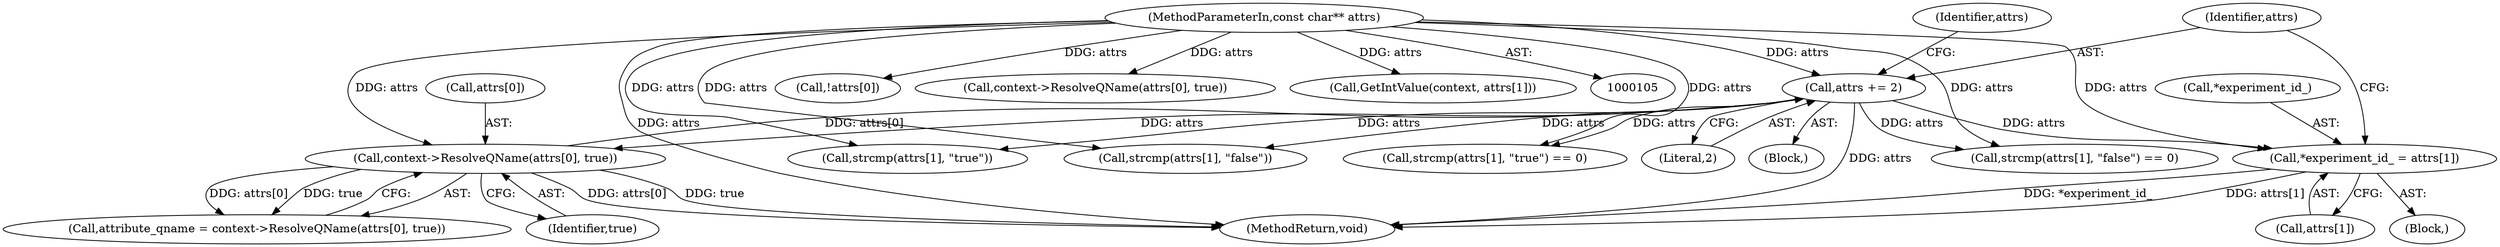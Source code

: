 digraph "0_Chrome_5f372f899b8709dac700710b5f0f90959dcf9ecb_2@pointer" {
"1000188" [label="(Call,*experiment_id_ = attrs[1])"];
"1000194" [label="(Call,attrs += 2)"];
"1000141" [label="(Call,context->ResolveQName(attrs[0], true))"];
"1000108" [label="(MethodParameterIn,const char** attrs)"];
"1000157" [label="(Call,strcmp(attrs[1], \"true\") == 0)"];
"1000188" [label="(Call,*experiment_id_ = attrs[1])"];
"1000170" [label="(Call,strcmp(attrs[1], \"false\") == 0)"];
"1000136" [label="(Identifier,attrs)"];
"1000158" [label="(Call,strcmp(attrs[1], \"true\"))"];
"1000187" [label="(Block,)"];
"1000262" [label="(MethodReturn,void)"];
"1000205" [label="(Call,!attrs[0])"];
"1000194" [label="(Call,attrs += 2)"];
"1000142" [label="(Call,attrs[0])"];
"1000196" [label="(Literal,2)"];
"1000137" [label="(Block,)"];
"1000189" [label="(Call,*experiment_id_)"];
"1000108" [label="(MethodParameterIn,const char** attrs)"];
"1000195" [label="(Identifier,attrs)"];
"1000141" [label="(Call,context->ResolveQName(attrs[0], true))"];
"1000171" [label="(Call,strcmp(attrs[1], \"false\"))"];
"1000139" [label="(Call,attribute_qname = context->ResolveQName(attrs[0], true))"];
"1000145" [label="(Identifier,true)"];
"1000191" [label="(Call,attrs[1])"];
"1000220" [label="(Call,context->ResolveQName(attrs[0], true))"];
"1000238" [label="(Call,GetIntValue(context, attrs[1]))"];
"1000188" -> "1000187"  [label="AST: "];
"1000188" -> "1000191"  [label="CFG: "];
"1000189" -> "1000188"  [label="AST: "];
"1000191" -> "1000188"  [label="AST: "];
"1000195" -> "1000188"  [label="CFG: "];
"1000188" -> "1000262"  [label="DDG: *experiment_id_"];
"1000188" -> "1000262"  [label="DDG: attrs[1]"];
"1000194" -> "1000188"  [label="DDG: attrs"];
"1000108" -> "1000188"  [label="DDG: attrs"];
"1000194" -> "1000137"  [label="AST: "];
"1000194" -> "1000196"  [label="CFG: "];
"1000195" -> "1000194"  [label="AST: "];
"1000196" -> "1000194"  [label="AST: "];
"1000136" -> "1000194"  [label="CFG: "];
"1000194" -> "1000262"  [label="DDG: attrs"];
"1000194" -> "1000141"  [label="DDG: attrs"];
"1000194" -> "1000157"  [label="DDG: attrs"];
"1000194" -> "1000158"  [label="DDG: attrs"];
"1000194" -> "1000170"  [label="DDG: attrs"];
"1000194" -> "1000171"  [label="DDG: attrs"];
"1000141" -> "1000194"  [label="DDG: attrs[0]"];
"1000108" -> "1000194"  [label="DDG: attrs"];
"1000141" -> "1000139"  [label="AST: "];
"1000141" -> "1000145"  [label="CFG: "];
"1000142" -> "1000141"  [label="AST: "];
"1000145" -> "1000141"  [label="AST: "];
"1000139" -> "1000141"  [label="CFG: "];
"1000141" -> "1000262"  [label="DDG: attrs[0]"];
"1000141" -> "1000262"  [label="DDG: true"];
"1000141" -> "1000139"  [label="DDG: attrs[0]"];
"1000141" -> "1000139"  [label="DDG: true"];
"1000108" -> "1000141"  [label="DDG: attrs"];
"1000108" -> "1000105"  [label="AST: "];
"1000108" -> "1000262"  [label="DDG: attrs"];
"1000108" -> "1000157"  [label="DDG: attrs"];
"1000108" -> "1000158"  [label="DDG: attrs"];
"1000108" -> "1000170"  [label="DDG: attrs"];
"1000108" -> "1000171"  [label="DDG: attrs"];
"1000108" -> "1000205"  [label="DDG: attrs"];
"1000108" -> "1000220"  [label="DDG: attrs"];
"1000108" -> "1000238"  [label="DDG: attrs"];
}
